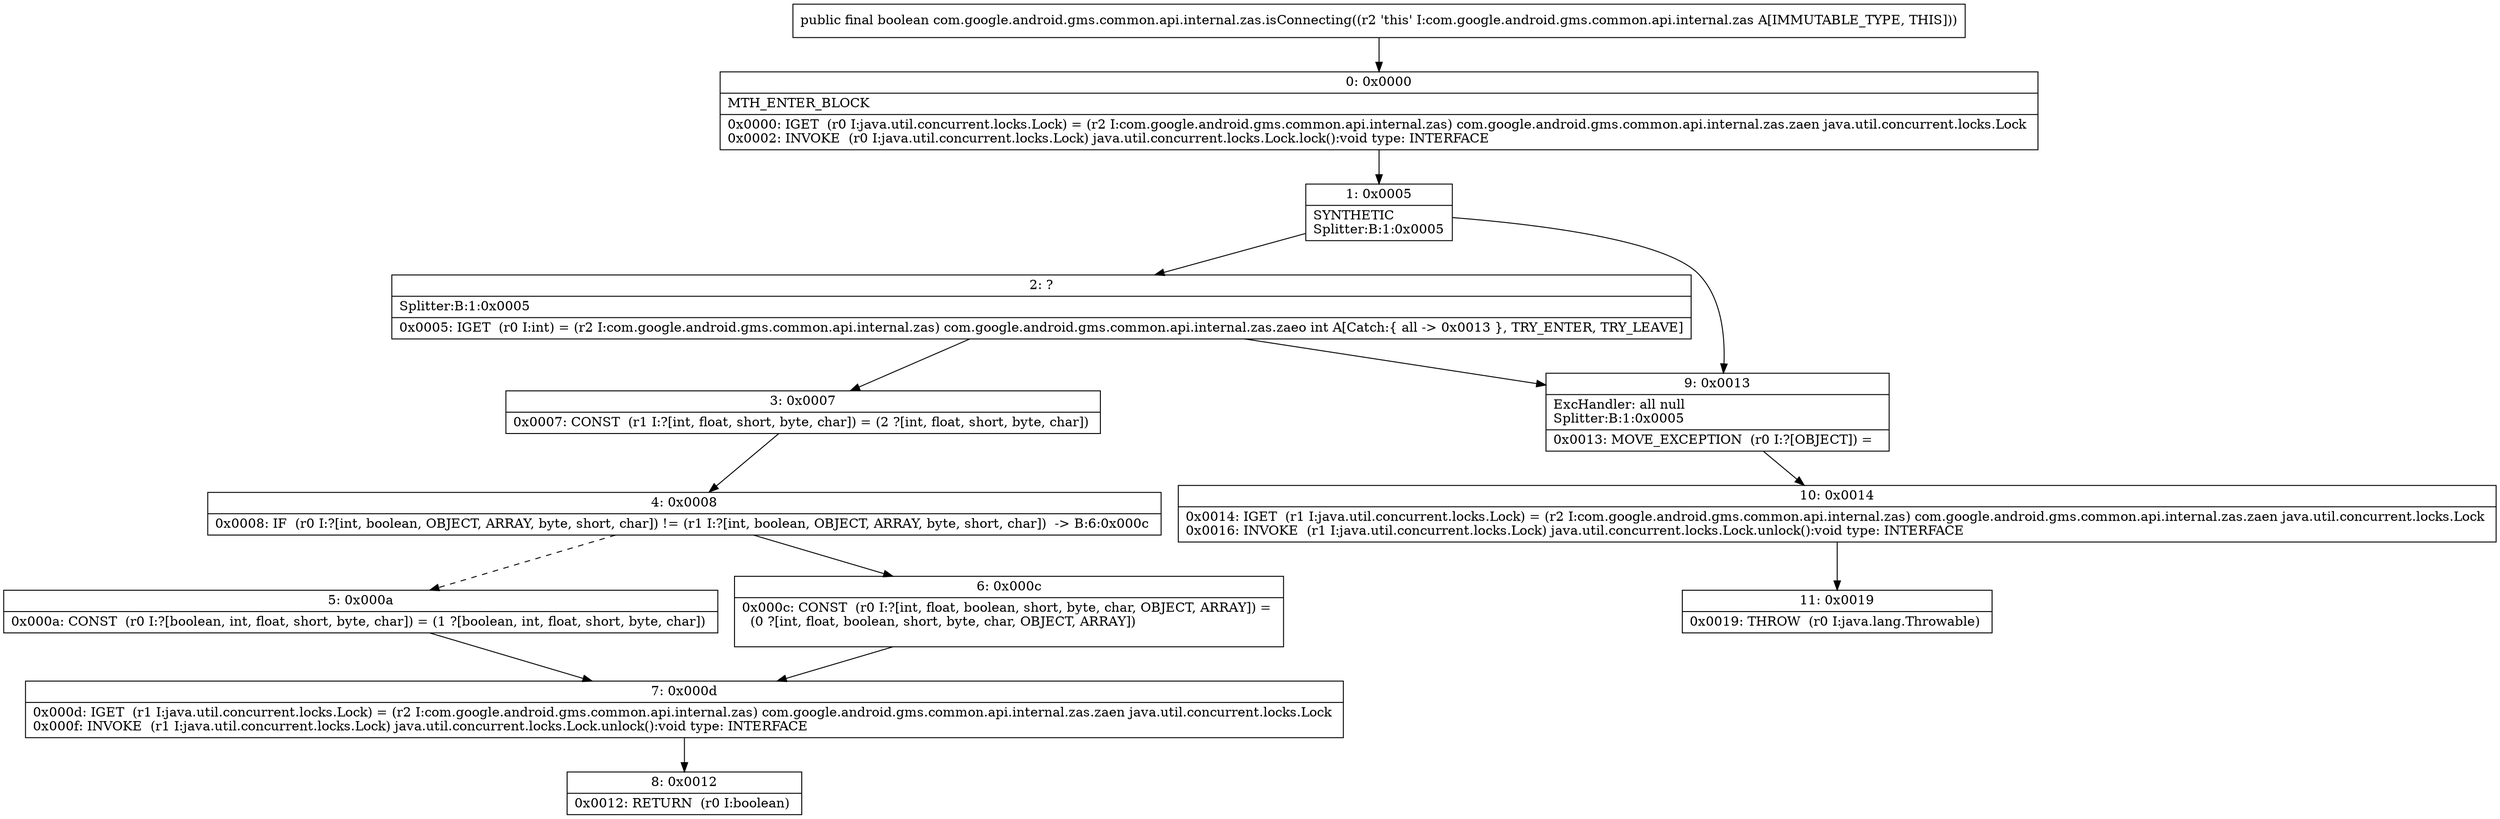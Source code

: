 digraph "CFG forcom.google.android.gms.common.api.internal.zas.isConnecting()Z" {
Node_0 [shape=record,label="{0\:\ 0x0000|MTH_ENTER_BLOCK\l|0x0000: IGET  (r0 I:java.util.concurrent.locks.Lock) = (r2 I:com.google.android.gms.common.api.internal.zas) com.google.android.gms.common.api.internal.zas.zaen java.util.concurrent.locks.Lock \l0x0002: INVOKE  (r0 I:java.util.concurrent.locks.Lock) java.util.concurrent.locks.Lock.lock():void type: INTERFACE \l}"];
Node_1 [shape=record,label="{1\:\ 0x0005|SYNTHETIC\lSplitter:B:1:0x0005\l}"];
Node_2 [shape=record,label="{2\:\ ?|Splitter:B:1:0x0005\l|0x0005: IGET  (r0 I:int) = (r2 I:com.google.android.gms.common.api.internal.zas) com.google.android.gms.common.api.internal.zas.zaeo int A[Catch:\{ all \-\> 0x0013 \}, TRY_ENTER, TRY_LEAVE]\l}"];
Node_3 [shape=record,label="{3\:\ 0x0007|0x0007: CONST  (r1 I:?[int, float, short, byte, char]) = (2 ?[int, float, short, byte, char]) \l}"];
Node_4 [shape=record,label="{4\:\ 0x0008|0x0008: IF  (r0 I:?[int, boolean, OBJECT, ARRAY, byte, short, char]) != (r1 I:?[int, boolean, OBJECT, ARRAY, byte, short, char])  \-\> B:6:0x000c \l}"];
Node_5 [shape=record,label="{5\:\ 0x000a|0x000a: CONST  (r0 I:?[boolean, int, float, short, byte, char]) = (1 ?[boolean, int, float, short, byte, char]) \l}"];
Node_6 [shape=record,label="{6\:\ 0x000c|0x000c: CONST  (r0 I:?[int, float, boolean, short, byte, char, OBJECT, ARRAY]) = \l  (0 ?[int, float, boolean, short, byte, char, OBJECT, ARRAY])\l \l}"];
Node_7 [shape=record,label="{7\:\ 0x000d|0x000d: IGET  (r1 I:java.util.concurrent.locks.Lock) = (r2 I:com.google.android.gms.common.api.internal.zas) com.google.android.gms.common.api.internal.zas.zaen java.util.concurrent.locks.Lock \l0x000f: INVOKE  (r1 I:java.util.concurrent.locks.Lock) java.util.concurrent.locks.Lock.unlock():void type: INTERFACE \l}"];
Node_8 [shape=record,label="{8\:\ 0x0012|0x0012: RETURN  (r0 I:boolean) \l}"];
Node_9 [shape=record,label="{9\:\ 0x0013|ExcHandler: all null\lSplitter:B:1:0x0005\l|0x0013: MOVE_EXCEPTION  (r0 I:?[OBJECT]) =  \l}"];
Node_10 [shape=record,label="{10\:\ 0x0014|0x0014: IGET  (r1 I:java.util.concurrent.locks.Lock) = (r2 I:com.google.android.gms.common.api.internal.zas) com.google.android.gms.common.api.internal.zas.zaen java.util.concurrent.locks.Lock \l0x0016: INVOKE  (r1 I:java.util.concurrent.locks.Lock) java.util.concurrent.locks.Lock.unlock():void type: INTERFACE \l}"];
Node_11 [shape=record,label="{11\:\ 0x0019|0x0019: THROW  (r0 I:java.lang.Throwable) \l}"];
MethodNode[shape=record,label="{public final boolean com.google.android.gms.common.api.internal.zas.isConnecting((r2 'this' I:com.google.android.gms.common.api.internal.zas A[IMMUTABLE_TYPE, THIS])) }"];
MethodNode -> Node_0;
Node_0 -> Node_1;
Node_1 -> Node_2;
Node_1 -> Node_9;
Node_2 -> Node_3;
Node_2 -> Node_9;
Node_3 -> Node_4;
Node_4 -> Node_5[style=dashed];
Node_4 -> Node_6;
Node_5 -> Node_7;
Node_6 -> Node_7;
Node_7 -> Node_8;
Node_9 -> Node_10;
Node_10 -> Node_11;
}

